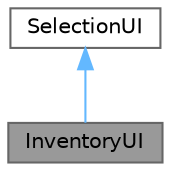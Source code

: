 digraph "InventoryUI"
{
 // LATEX_PDF_SIZE
  bgcolor="transparent";
  edge [fontname=Helvetica,fontsize=10,labelfontname=Helvetica,labelfontsize=10];
  node [fontname=Helvetica,fontsize=10,shape=box,height=0.2,width=0.4];
  Node1 [id="Node000001",label="InventoryUI",height=0.2,width=0.4,color="gray40", fillcolor="grey60", style="filled", fontcolor="black",tooltip="The InventoryUI class represents the user interface for displaying and managing the inventory."];
  Node2 -> Node1 [id="edge2_Node000001_Node000002",dir="back",color="steelblue1",style="solid",tooltip=" "];
  Node2 [id="Node000002",label="SelectionUI",height=0.2,width=0.4,color="gray40", fillcolor="white", style="filled",URL="$class_selection_u_i.html",tooltip="Represents a user interface for selecting options."];
}
